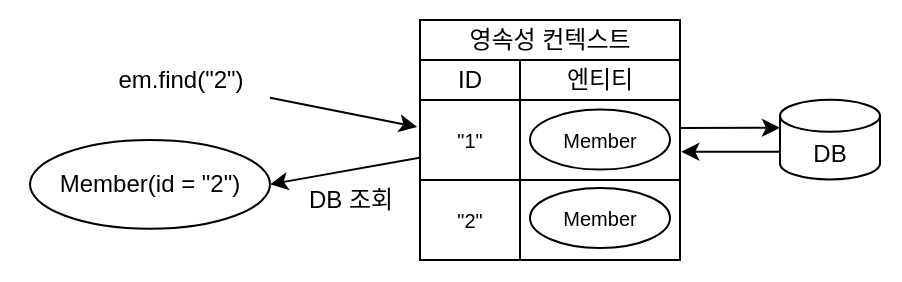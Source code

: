 <mxfile>
    <diagram id="GZn-C-g2Wkq3tfYCuaNg" name="Page-1">
        <mxGraphModel dx="611" dy="448" grid="1" gridSize="10" guides="1" tooltips="1" connect="1" arrows="1" fold="1" page="1" pageScale="1" pageWidth="850" pageHeight="1100" math="0" shadow="0">
            <root>
                <mxCell id="0"/>
                <mxCell id="1" parent="0"/>
                <mxCell id="43" value="" style="rounded=0;whiteSpace=wrap;html=1;strokeColor=none;" vertex="1" parent="1">
                    <mxGeometry x="70" y="50" width="450" height="140" as="geometry"/>
                </mxCell>
                <mxCell id="7" value="&lt;span style=&quot;font-size: 12px;&quot;&gt;영속성 컨텍스트&lt;/span&gt;" style="rounded=0;whiteSpace=wrap;html=1;fontSize=10;" parent="1" vertex="1">
                    <mxGeometry x="280" y="60" width="130" height="20" as="geometry"/>
                </mxCell>
                <mxCell id="40" value="" style="edgeStyle=none;html=1;exitX=1;exitY=0.5;exitDx=0;exitDy=0;" parent="1" edge="1">
                    <mxGeometry relative="1" as="geometry">
                        <mxPoint x="410" y="114" as="sourcePoint"/>
                        <mxPoint x="460" y="113.877" as="targetPoint"/>
                    </mxGeometry>
                </mxCell>
                <mxCell id="9" value="" style="shape=table;html=1;whiteSpace=wrap;startSize=0;container=1;collapsible=0;childLayout=tableLayout;fontSize=12;" parent="1" vertex="1">
                    <mxGeometry x="280" y="80" width="130" height="100" as="geometry"/>
                </mxCell>
                <mxCell id="10" value="" style="shape=tableRow;horizontal=0;startSize=0;swimlaneHead=0;swimlaneBody=0;top=0;left=0;bottom=0;right=0;collapsible=0;dropTarget=0;fillColor=none;points=[[0,0.5],[1,0.5]];portConstraint=eastwest;fontSize=10;" parent="9" vertex="1">
                    <mxGeometry width="130" height="20" as="geometry"/>
                </mxCell>
                <mxCell id="11" value="&lt;font style=&quot;font-size: 12px;&quot;&gt;ID&lt;/font&gt;" style="shape=partialRectangle;html=1;whiteSpace=wrap;connectable=0;fillColor=none;top=0;left=0;bottom=0;right=0;overflow=hidden;fontSize=10;" parent="10" vertex="1">
                    <mxGeometry width="50" height="20" as="geometry">
                        <mxRectangle width="50" height="20" as="alternateBounds"/>
                    </mxGeometry>
                </mxCell>
                <mxCell id="12" value="&lt;font style=&quot;font-size: 12px;&quot;&gt;엔티티&lt;/font&gt;" style="shape=partialRectangle;html=1;whiteSpace=wrap;connectable=0;fillColor=none;top=0;left=0;bottom=0;right=0;overflow=hidden;fontSize=10;" parent="10" vertex="1">
                    <mxGeometry x="50" width="80" height="20" as="geometry">
                        <mxRectangle width="80" height="20" as="alternateBounds"/>
                    </mxGeometry>
                </mxCell>
                <mxCell id="14" value="" style="shape=tableRow;horizontal=0;startSize=0;swimlaneHead=0;swimlaneBody=0;top=0;left=0;bottom=0;right=0;collapsible=0;dropTarget=0;fillColor=none;points=[[0,0.5],[1,0.5]];portConstraint=eastwest;fontSize=10;" parent="9" vertex="1">
                    <mxGeometry y="20" width="130" height="40" as="geometry"/>
                </mxCell>
                <mxCell id="16" value="&quot;1&quot;" style="shape=partialRectangle;html=1;whiteSpace=wrap;connectable=0;fillColor=none;top=0;left=0;bottom=0;right=0;overflow=hidden;fontSize=10;" parent="14" vertex="1">
                    <mxGeometry width="50" height="40" as="geometry">
                        <mxRectangle width="50" height="40" as="alternateBounds"/>
                    </mxGeometry>
                </mxCell>
                <mxCell id="15" value="" style="shape=partialRectangle;html=1;whiteSpace=wrap;connectable=0;fillColor=none;top=0;left=0;bottom=0;right=0;overflow=hidden;fontSize=10;" parent="14" vertex="1">
                    <mxGeometry x="50" width="80" height="40" as="geometry">
                        <mxRectangle width="80" height="40" as="alternateBounds"/>
                    </mxGeometry>
                </mxCell>
                <mxCell id="18" value="" style="shape=tableRow;horizontal=0;startSize=0;swimlaneHead=0;swimlaneBody=0;top=0;left=0;bottom=0;right=0;collapsible=0;dropTarget=0;fillColor=none;points=[[0,0.5],[1,0.5]];portConstraint=eastwest;fontSize=10;" parent="9" vertex="1">
                    <mxGeometry y="60" width="130" height="40" as="geometry"/>
                </mxCell>
                <mxCell id="19" value="&quot;2&quot;" style="shape=partialRectangle;html=1;whiteSpace=wrap;connectable=0;fillColor=none;top=0;left=0;bottom=0;right=0;overflow=hidden;fontSize=10;" parent="18" vertex="1">
                    <mxGeometry width="50" height="40" as="geometry">
                        <mxRectangle width="50" height="40" as="alternateBounds"/>
                    </mxGeometry>
                </mxCell>
                <mxCell id="20" value="" style="shape=partialRectangle;html=1;whiteSpace=wrap;connectable=0;fillColor=none;top=0;left=0;bottom=0;right=0;overflow=hidden;fontSize=10;" parent="18" vertex="1">
                    <mxGeometry x="50" width="80" height="40" as="geometry">
                        <mxRectangle width="80" height="40" as="alternateBounds"/>
                    </mxGeometry>
                </mxCell>
                <mxCell id="33" value="&lt;font style=&quot;font-size: 10px;&quot;&gt;Member&lt;/font&gt;" style="ellipse;whiteSpace=wrap;html=1;" parent="1" vertex="1">
                    <mxGeometry x="335" y="104.81" width="70" height="30" as="geometry"/>
                </mxCell>
                <mxCell id="35" style="edgeStyle=none;html=1;entryX=-0.011;entryY=0.336;entryDx=0;entryDy=0;entryPerimeter=0;" parent="1" source="34" target="14" edge="1">
                    <mxGeometry relative="1" as="geometry"/>
                </mxCell>
                <mxCell id="34" value="em.find(&quot;2&quot;)" style="text;html=1;align=center;verticalAlign=middle;resizable=0;points=[];autosize=1;strokeColor=none;fillColor=none;" parent="1" vertex="1">
                    <mxGeometry x="115" y="75" width="90" height="30" as="geometry"/>
                </mxCell>
                <mxCell id="36" value="Member(id = &quot;2&quot;)" style="ellipse;whiteSpace=wrap;html=1;" parent="1" vertex="1">
                    <mxGeometry x="85" y="120" width="120" height="44.37" as="geometry"/>
                </mxCell>
                <mxCell id="37" style="edgeStyle=none;html=1;exitX=-0.002;exitY=0.721;exitDx=0;exitDy=0;entryX=1;entryY=0.5;entryDx=0;entryDy=0;exitPerimeter=0;" parent="1" source="14" target="36" edge="1">
                    <mxGeometry relative="1" as="geometry"/>
                </mxCell>
                <mxCell id="41" value="" style="edgeStyle=none;html=1;entryX=1.005;entryY=0.647;entryDx=0;entryDy=0;entryPerimeter=0;" parent="1" target="14" edge="1">
                    <mxGeometry relative="1" as="geometry">
                        <mxPoint x="460" y="125.813" as="sourcePoint"/>
                        <mxPoint x="412" y="125" as="targetPoint"/>
                    </mxGeometry>
                </mxCell>
                <mxCell id="38" value="DB" style="shape=cylinder3;whiteSpace=wrap;html=1;boundedLbl=1;backgroundOutline=1;size=8.0;" parent="1" vertex="1">
                    <mxGeometry x="460" y="99.91" width="50" height="39.81" as="geometry"/>
                </mxCell>
                <mxCell id="39" value="DB 조회" style="text;html=1;align=center;verticalAlign=middle;resizable=0;points=[];autosize=1;strokeColor=none;fillColor=none;" parent="1" vertex="1">
                    <mxGeometry x="215" y="134.81" width="60" height="30" as="geometry"/>
                </mxCell>
                <mxCell id="42" value="&lt;font style=&quot;font-size: 10px;&quot;&gt;Member&lt;/font&gt;" style="ellipse;whiteSpace=wrap;html=1;" parent="1" vertex="1">
                    <mxGeometry x="335" y="144" width="70" height="30" as="geometry"/>
                </mxCell>
            </root>
        </mxGraphModel>
    </diagram>
</mxfile>